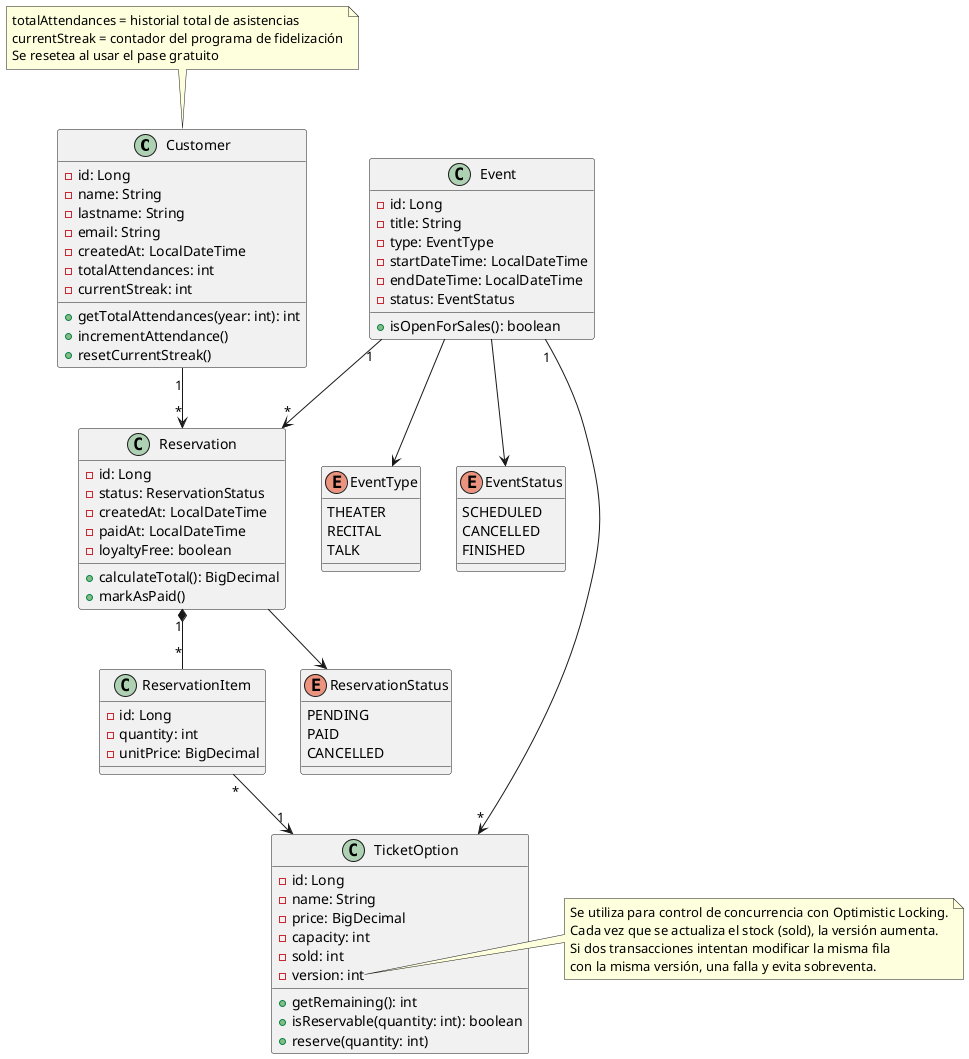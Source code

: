 @startuml
'=====================
' CLASSES PRINCIPALES
'=====================

class Customer {
  - id: Long
  - name: String
  - lastname: String
  - email: String
  - createdAt: LocalDateTime
  - totalAttendances: int
  - currentStreak: int
  + getTotalAttendances(year: int): int
  + incrementAttendance()
  + resetCurrentStreak()
}

class Event {
  - id: Long
  - title: String
  - type: EventType
  - startDateTime: LocalDateTime
  - endDateTime: LocalDateTime
  - status: EventStatus
  + isOpenForSales(): boolean
}

class TicketOption {
  - id: Long
  - name: String
  - price: BigDecimal
  - capacity: int
  - sold: int
  - version: int
  + getRemaining(): int
  + isReservable(quantity: int): boolean
  + reserve(quantity: int)
}

class Reservation {
  - id: Long
  - status: ReservationStatus
  - createdAt: LocalDateTime
  - paidAt: LocalDateTime
  - loyaltyFree: boolean
  + calculateTotal(): BigDecimal
  + markAsPaid()
}

class ReservationItem {
  - id: Long
  - quantity: int
  - unitPrice: BigDecimal
}

'=====================
' ENUMERACIONES
'=====================

enum EventType {
  THEATER
  RECITAL
  TALK
}

enum EventStatus {
  SCHEDULED
  CANCELLED
  FINISHED
}

enum ReservationStatus {
  PENDING
  PAID
  CANCELLED
}

'=====================
' RELACIONES
'=====================

Customer "1" --> "*" Reservation
Event "1" --> "*" TicketOption
Event "1" --> "*" Reservation
Reservation "1" *-- "*" ReservationItem
ReservationItem "*" --> "1" TicketOption

Event --> EventType
Event --> EventStatus
Reservation --> ReservationStatus

'=====================
' NOTAS
'=====================

note top of Customer
  totalAttendances = historial total de asistencias
  currentStreak = contador del programa de fidelización
  Se resetea al usar el pase gratuito
end note

note right of TicketOption::version
  Se utiliza para control de concurrencia con Optimistic Locking.
  Cada vez que se actualiza el stock (sold), la versión aumenta.
  Si dos transacciones intentan modificar la misma fila
  con la misma versión, una falla y evita sobreventa.
end note
@enduml
